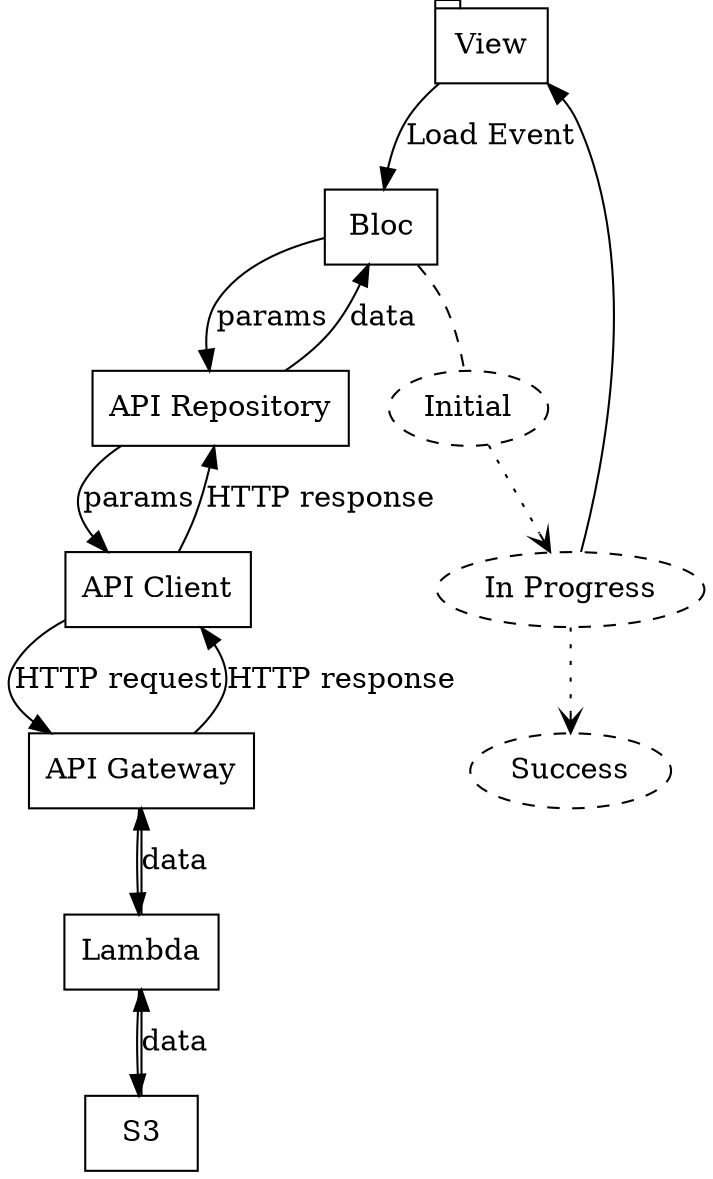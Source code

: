 digraph Page1 {
node [shape=rect];
    subgraph "Local Machine" {
        View [shape = tab];
        Bloc;
        "API Repository";
        "API Client";
        subgraph "Bloc States" {
            node [shape = oval, style = dashed];
            edge [style = dotted, arrowhead = vee];
            Initial;
            "In Progress";
            Success;
            Initial -> "In Progress";
            "In Progress" -> Success;
        }
    }
    subgraph AWS {
        "API Gateway";
        Lambda;
        S3;
    }
    View -> Bloc [label = "Load Event"];
    Bloc -> Initial [style = dashed, arrowhead = none];
    "In Progress" -> View;
    Bloc -> "API Repository" [label = params];
    "API Repository" -> "API Client" [label = params];
    "API Client" -> "API Gateway" [label = "HTTP request"];
    "API Gateway" -> Lambda;
    Lambda -> S3;
    S3 -> Lambda [label = data];
    Lambda -> "API Gateway" [label = data];
    "API Gateway" -> "API Client" [label = "HTTP response"];
    "API Client" -> "API Repository" [label = "HTTP response"];
    "API Repository" -> Bloc [label = data];
}